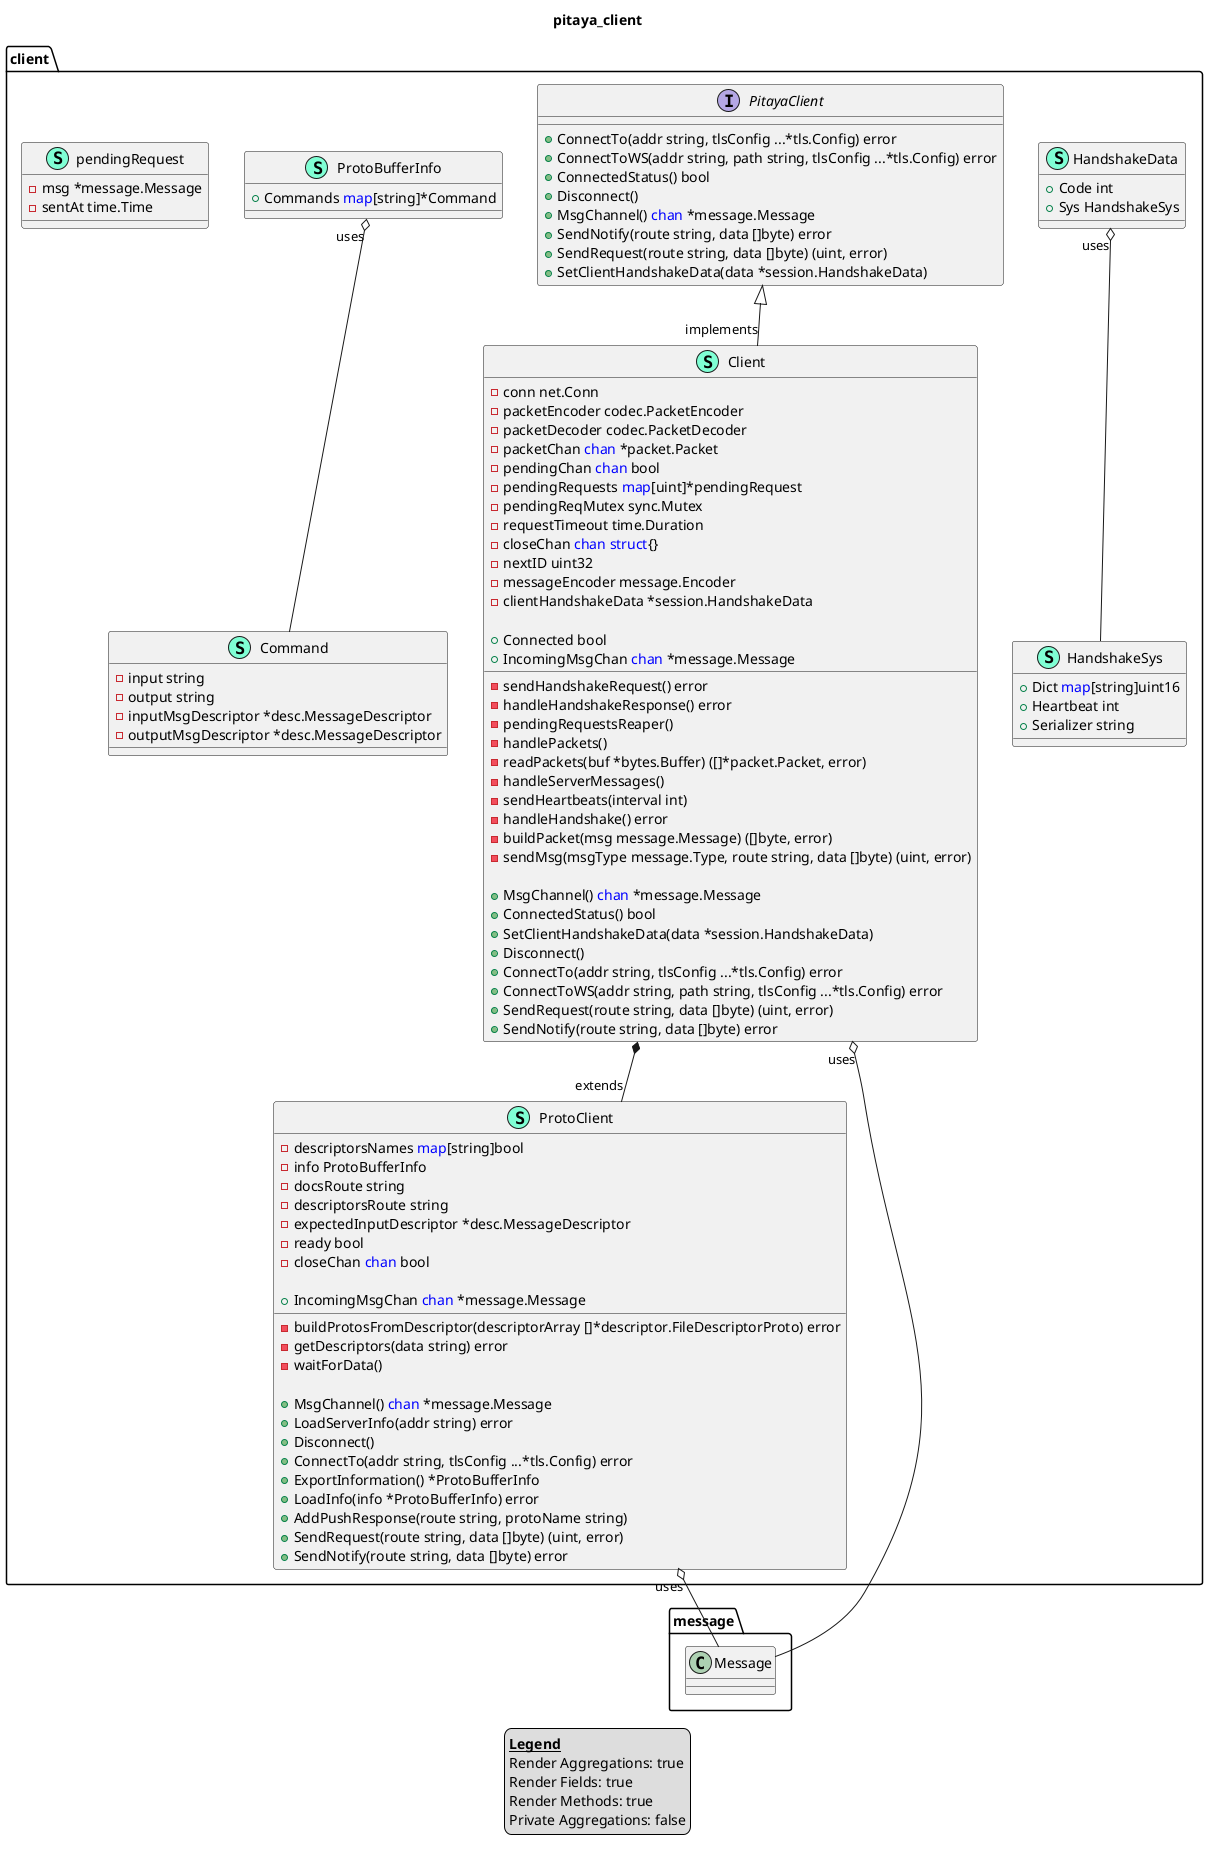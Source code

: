 @startuml
title pitaya_client
legend
<u><b>Legend</b></u>
Render Aggregations: true
Render Fields: true
Render Methods: true
Private Aggregations: false
end legend
namespace client {
    class Client << (S,Aquamarine) >> {
        - conn net.Conn
        - packetEncoder codec.PacketEncoder
        - packetDecoder codec.PacketDecoder
        - packetChan <font color=blue>chan</font> *packet.Packet
        - pendingChan <font color=blue>chan</font> bool
        - pendingRequests <font color=blue>map</font>[uint]*pendingRequest
        - pendingReqMutex sync.Mutex
        - requestTimeout time.Duration
        - closeChan <font color=blue>chan</font> <font color=blue>struct</font>{}
        - nextID uint32
        - messageEncoder message.Encoder
        - clientHandshakeData *session.HandshakeData

        + Connected bool
        + IncomingMsgChan <font color=blue>chan</font> *message.Message

        - sendHandshakeRequest() error
        - handleHandshakeResponse() error
        - pendingRequestsReaper() 
        - handlePackets() 
        - readPackets(buf *bytes.Buffer) ([]*packet.Packet, error)
        - handleServerMessages() 
        - sendHeartbeats(interval int) 
        - handleHandshake() error
        - buildPacket(msg message.Message) ([]byte, error)
        - sendMsg(msgType message.Type, route string, data []byte) (uint, error)

        + MsgChannel() <font color=blue>chan</font> *message.Message
        + ConnectedStatus() bool
        + SetClientHandshakeData(data *session.HandshakeData) 
        + Disconnect() 
        + ConnectTo(addr string, tlsConfig ...*tls.Config) error
        + ConnectToWS(addr string, path string, tlsConfig ...*tls.Config) error
        + SendRequest(route string, data []byte) (uint, error)
        + SendNotify(route string, data []byte) error

    }
    class Command << (S,Aquamarine) >> {
        - input string
        - output string
        - inputMsgDescriptor *desc.MessageDescriptor
        - outputMsgDescriptor *desc.MessageDescriptor

    }
    class HandshakeData << (S,Aquamarine) >> {
        + Code int
        + Sys HandshakeSys

    }
    class HandshakeSys << (S,Aquamarine) >> {
        + Dict <font color=blue>map</font>[string]uint16
        + Heartbeat int
        + Serializer string

    }
    interface PitayaClient  {
        + ConnectTo(addr string, tlsConfig ...*tls.Config) error
        + ConnectToWS(addr string, path string, tlsConfig ...*tls.Config) error
        + ConnectedStatus() bool
        + Disconnect() 
        + MsgChannel() <font color=blue>chan</font> *message.Message
        + SendNotify(route string, data []byte) error
        + SendRequest(route string, data []byte) (uint, error)
        + SetClientHandshakeData(data *session.HandshakeData) 

    }
    class ProtoBufferInfo << (S,Aquamarine) >> {
        + Commands <font color=blue>map</font>[string]*Command

    }
    class ProtoClient << (S,Aquamarine) >> {
        - descriptorsNames <font color=blue>map</font>[string]bool
        - info ProtoBufferInfo
        - docsRoute string
        - descriptorsRoute string
        - expectedInputDescriptor *desc.MessageDescriptor
        - ready bool
        - closeChan <font color=blue>chan</font> bool

        + IncomingMsgChan <font color=blue>chan</font> *message.Message

        - buildProtosFromDescriptor(descriptorArray []*descriptor.FileDescriptorProto) error
        - getDescriptors(data string) error
        - waitForData() 

        + MsgChannel() <font color=blue>chan</font> *message.Message
        + LoadServerInfo(addr string) error
        + Disconnect() 
        + ConnectTo(addr string, tlsConfig ...*tls.Config) error
        + ExportInformation() *ProtoBufferInfo
        + LoadInfo(info *ProtoBufferInfo) error
        + AddPushResponse(route string, protoName string) 
        + SendRequest(route string, data []byte) (uint, error)
        + SendNotify(route string, data []byte) error

    }
    class pendingRequest << (S,Aquamarine) >> {
        - msg *message.Message
        - sentAt time.Time

    }
}
"client.Client" *-- "extends""client.ProtoClient"

"client.PitayaClient" <|-- "implements""client.Client"

"client.Client""uses" o-- "message.Message"
"client.HandshakeData""uses" o-- "client.HandshakeSys"
"client.ProtoBufferInfo""uses" o-- "client.Command"
"client.ProtoClient""uses" o-- "message.Message"

@enduml
